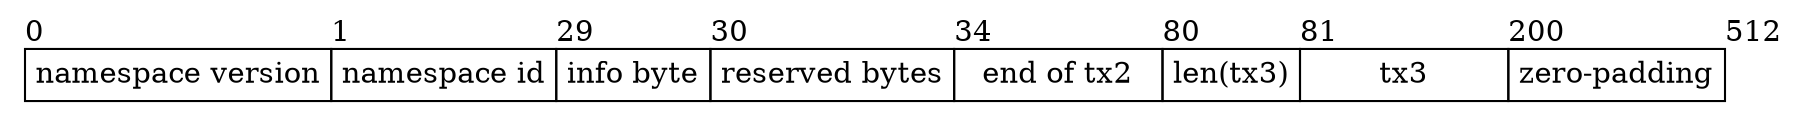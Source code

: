 digraph G {
    node [shape = record, penwidth = 0];

    share [label=<
    <table border="0" cellborder="1" cellspacing="0">
        <tr>
            <td align="left" border="0" cellpadding="0">0</td>
            <td align="left" border="0" cellpadding="0">1</td>
            <td align="left" border="0" cellpadding="0">29</td>
            <td align="left" border="0" cellpadding="0">30</td>
            <td align="left" border="0" cellpadding="0">34</td>
            <td align="left" border="0" cellpadding="0">80</td>
            <td align="left" border="0" cellpadding="0">81</td>
            <td align="left" border="0" cellpadding="0">200</td>
            <td align="left" border="0" cellpadding="0">512</td>
        </tr>
        <tr>
            <td width="8" cellpadding="4">namespace version</td>
            <td width="8" cellpadding="4">namespace id</td>
            <td width="1" cellpadding="4">info byte</td>
            <td width="4" cellpadding="4">reserved bytes</td>
            <td width="100" cellpadding="4">end of tx2</td>
            <td width="2" cellpadding="4">len(tx3)</td>
            <td width="100" cellpadding="4">tx3</td>
            <td width="100" cellpadding="4">zero-padding</td>
        </tr>
    </table>
    >];
}
